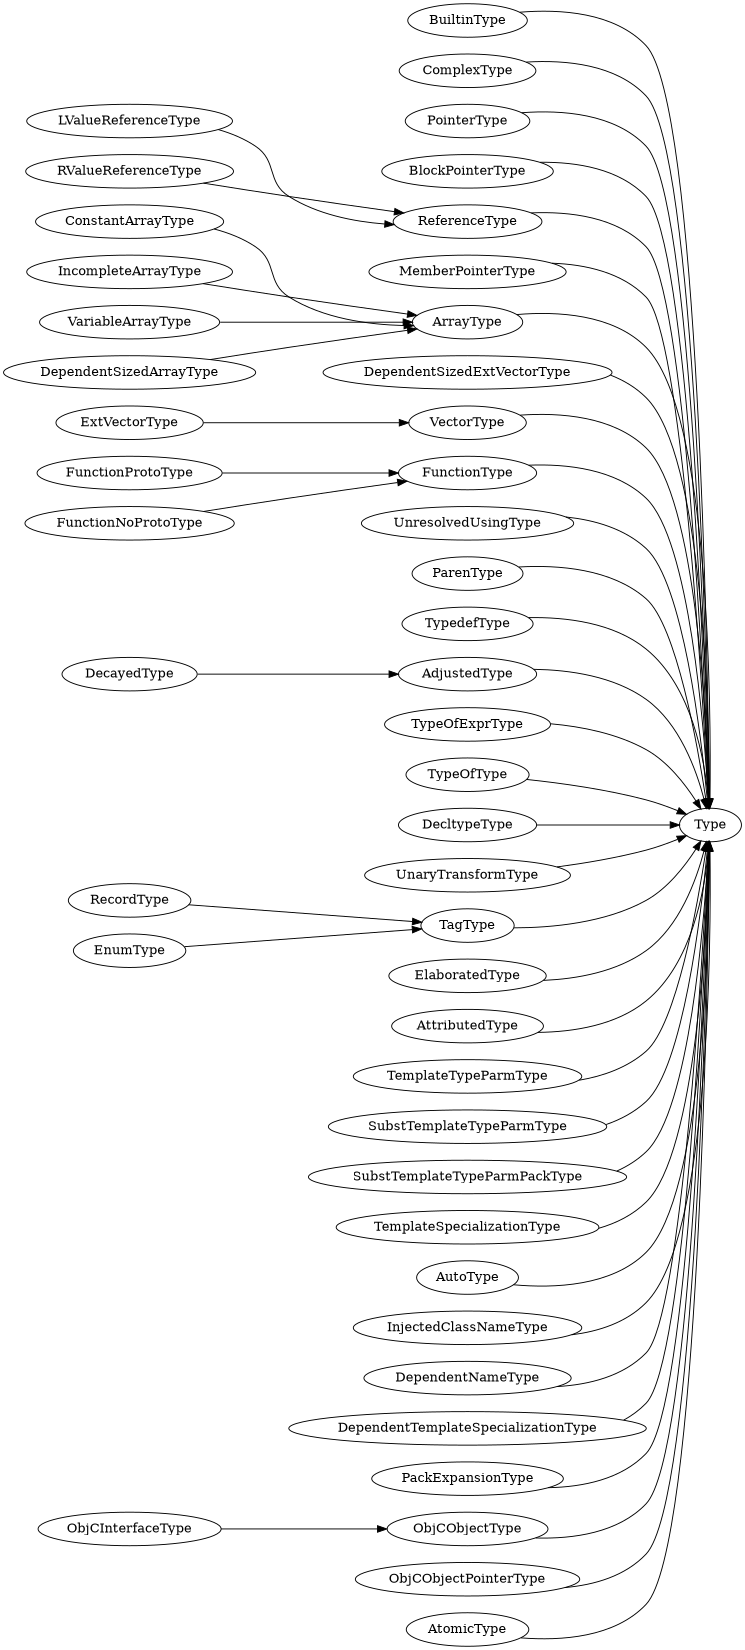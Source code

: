 digraph {
      rankdir=LR;
          size="8.5,11";



BuiltinType_Type [ label=BuiltinType; shape=oval ]; Type_Type [ label="Type"; shape=oval];
ComplexType_Type [ label=ComplexType; shape=oval ]; Type_Type [ label="Type"; shape=oval];
PointerType_Type [ label=PointerType; shape=oval ]; Type_Type [ label="Type"; shape=oval];
BlockPointerType_Type [ label=BlockPointerType; shape=oval ]; Type_Type [ label="Type"; shape=oval];
ReferenceType_Type [ label=ReferenceType; shape=oval ]; Type_Type [ label="Type"; shape=oval];
LValueReferenceType_Type [ label=LValueReferenceType; shape=oval ]; ReferenceType_Type [ label="ReferenceType"; shape=oval];
RValueReferenceType_Type [ label=RValueReferenceType; shape=oval ]; ReferenceType_Type [ label="ReferenceType"; shape=oval];
MemberPointerType_Type [ label=MemberPointerType; shape=oval ]; Type_Type [ label="Type"; shape=oval];
ArrayType_Type [ label=ArrayType; shape=oval ]; Type_Type [ label="Type"; shape=oval];
ConstantArrayType_Type [ label=ConstantArrayType; shape=oval ]; ArrayType_Type [ label="ArrayType"; shape=oval];
IncompleteArrayType_Type [ label=IncompleteArrayType; shape=oval ]; ArrayType_Type [ label="ArrayType"; shape=oval];
VariableArrayType_Type [ label=VariableArrayType; shape=oval ]; ArrayType_Type [ label="ArrayType"; shape=oval];
DependentSizedArrayType_Type [ label=DependentSizedArrayType; shape=oval ]; ArrayType_Type [ label="ArrayType"; shape=oval];
DependentSizedExtVectorType_Type [ label=DependentSizedExtVectorType; shape=oval ]; Type_Type [ label="Type"; shape=oval];
VectorType_Type [ label=VectorType; shape=oval ]; Type_Type [ label="Type"; shape=oval];
ExtVectorType_Type [ label=ExtVectorType; shape=oval ]; VectorType_Type [ label="VectorType"; shape=oval];
FunctionType_Type [ label=FunctionType; shape=oval ]; Type_Type [ label="Type"; shape=oval];
FunctionProtoType_Type [ label=FunctionProtoType; shape=oval ]; FunctionType_Type [ label="FunctionType"; shape=oval];
FunctionNoProtoType_Type [ label=FunctionNoProtoType; shape=oval ]; FunctionType_Type [ label="FunctionType"; shape=oval];
UnresolvedUsingType_Type [ label=UnresolvedUsingType; shape=oval ]; Type_Type [ label="Type"; shape=oval];
ParenType_Type [ label=ParenType; shape=oval ]; Type_Type [ label="Type"; shape=oval];
TypedefType_Type [ label=TypedefType; shape=oval ]; Type_Type [ label="Type"; shape=oval];
AdjustedType_Type [ label=AdjustedType; shape=oval ]; Type_Type [ label="Type"; shape=oval];
DecayedType_Type [ label=DecayedType; shape=oval ]; AdjustedType_Type [ label="AdjustedType"; shape=oval];
TypeOfExprType_Type [ label=TypeOfExprType; shape=oval ]; Type_Type [ label="Type"; shape=oval];
TypeOfType_Type [ label=TypeOfType; shape=oval ]; Type_Type [ label="Type"; shape=oval];
DecltypeType_Type [ label=DecltypeType; shape=oval ]; Type_Type [ label="Type"; shape=oval];
UnaryTransformType_Type [ label=UnaryTransformType; shape=oval ]; Type_Type [ label="Type"; shape=oval];
TagType_Type [ label=TagType; shape=oval ]; Type_Type [ label="Type"; shape=oval];
RecordType_Type [ label=RecordType; shape=oval ]; TagType_Type [ label="TagType"; shape=oval];
EnumType_Type [ label=EnumType; shape=oval ]; TagType_Type [ label="TagType"; shape=oval];
ElaboratedType_Type [ label=ElaboratedType; shape=oval ]; Type_Type [ label="Type"; shape=oval];
AttributedType_Type [ label=AttributedType; shape=oval ]; Type_Type [ label="Type"; shape=oval];
TemplateTypeParmType_Type [ label=TemplateTypeParmType; shape=oval ]; Type_Type [ label="Type"; shape=oval];
SubstTemplateTypeParmType_Type [ label=SubstTemplateTypeParmType; shape=oval ]; Type_Type [ label="Type"; shape=oval];
SubstTemplateTypeParmPackType_Type [ label=SubstTemplateTypeParmPackType; shape=oval ]; Type_Type [ label="Type"; shape=oval];
TemplateSpecializationType_Type [ label=TemplateSpecializationType; shape=oval ]; Type_Type [ label="Type"; shape=oval];
AutoType_Type [ label=AutoType; shape=oval ]; Type_Type [ label="Type"; shape=oval];
InjectedClassNameType_Type [ label=InjectedClassNameType; shape=oval ]; Type_Type [ label="Type"; shape=oval];
DependentNameType_Type [ label=DependentNameType; shape=oval ]; Type_Type [ label="Type"; shape=oval];
DependentTemplateSpecializationType_Type [ label=DependentTemplateSpecializationType; shape=oval ]; Type_Type [ label="Type"; shape=oval];
PackExpansionType_Type [ label=PackExpansionType; shape=oval ]; Type_Type [ label="Type"; shape=oval];
ObjCObjectType_Type [ label=ObjCObjectType; shape=oval ]; Type_Type [ label="Type"; shape=oval];
ObjCInterfaceType_Type [ label=ObjCInterfaceType; shape=oval ]; ObjCObjectType_Type [ label="ObjCObjectType"; shape=oval];
ObjCObjectPointerType_Type [ label=ObjCObjectPointerType; shape=oval ]; Type_Type [ label="Type"; shape=oval];
AtomicType_Type [ label=AtomicType; shape=oval ]; Type_Type [ label="Type"; shape=oval];
{ BuiltinType_Type -> Type_Type };
{ ComplexType_Type -> Type_Type };
{ PointerType_Type -> Type_Type };
{ BlockPointerType_Type -> Type_Type };
{ ReferenceType_Type -> Type_Type };
{ LValueReferenceType_Type -> ReferenceType_Type };
{ RValueReferenceType_Type -> ReferenceType_Type };
{ MemberPointerType_Type -> Type_Type };
{ ArrayType_Type -> Type_Type };
{ ConstantArrayType_Type -> ArrayType_Type };
{ IncompleteArrayType_Type -> ArrayType_Type };
{ VariableArrayType_Type -> ArrayType_Type };
{ DependentSizedArrayType_Type -> ArrayType_Type };
{ DependentSizedExtVectorType_Type -> Type_Type };
{ VectorType_Type -> Type_Type };
{ ExtVectorType_Type -> VectorType_Type };
{ FunctionType_Type -> Type_Type };
{ FunctionProtoType_Type -> FunctionType_Type };
{ FunctionNoProtoType_Type -> FunctionType_Type };
{ UnresolvedUsingType_Type -> Type_Type };
{ ParenType_Type -> Type_Type };
{ TypedefType_Type -> Type_Type };
{ AdjustedType_Type -> Type_Type };
{ DecayedType_Type -> AdjustedType_Type };
{ TypeOfExprType_Type -> Type_Type };
{ TypeOfType_Type -> Type_Type };
{ DecltypeType_Type -> Type_Type };
{ UnaryTransformType_Type -> Type_Type };
{ TagType_Type -> Type_Type };
{ RecordType_Type -> TagType_Type };
{ EnumType_Type -> TagType_Type };
{ ElaboratedType_Type -> Type_Type };
{ AttributedType_Type -> Type_Type };
{ TemplateTypeParmType_Type -> Type_Type };
{ SubstTemplateTypeParmType_Type -> Type_Type };
{ SubstTemplateTypeParmPackType_Type -> Type_Type };
{ TemplateSpecializationType_Type -> Type_Type };
{ AutoType_Type -> Type_Type };
{ InjectedClassNameType_Type -> Type_Type };
{ DependentNameType_Type -> Type_Type };
{ DependentTemplateSpecializationType_Type -> Type_Type };
{ PackExpansionType_Type -> Type_Type };
{ ObjCObjectType_Type -> Type_Type };
{ ObjCInterfaceType_Type -> ObjCObjectType_Type };
{ ObjCObjectPointerType_Type -> Type_Type };
{ AtomicType_Type -> Type_Type };








}
